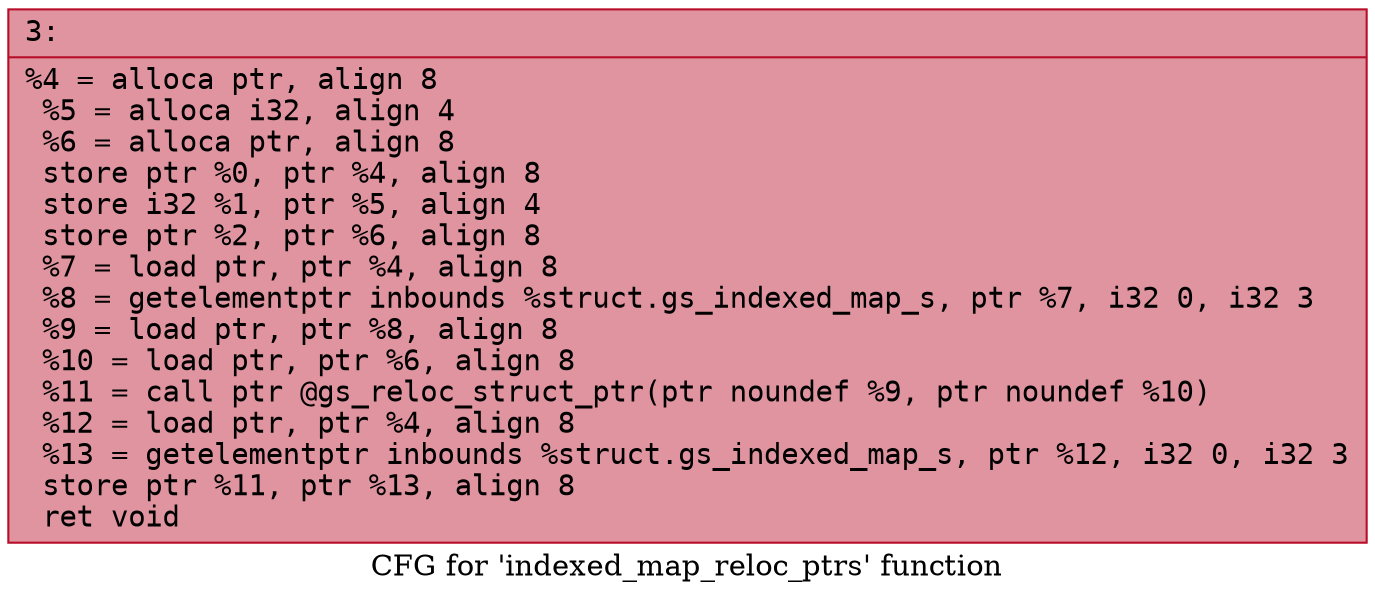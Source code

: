digraph "CFG for 'indexed_map_reloc_ptrs' function" {
	label="CFG for 'indexed_map_reloc_ptrs' function";

	Node0x600003885450 [shape=record,color="#b70d28ff", style=filled, fillcolor="#b70d2870" fontname="Courier",label="{3:\l|  %4 = alloca ptr, align 8\l  %5 = alloca i32, align 4\l  %6 = alloca ptr, align 8\l  store ptr %0, ptr %4, align 8\l  store i32 %1, ptr %5, align 4\l  store ptr %2, ptr %6, align 8\l  %7 = load ptr, ptr %4, align 8\l  %8 = getelementptr inbounds %struct.gs_indexed_map_s, ptr %7, i32 0, i32 3\l  %9 = load ptr, ptr %8, align 8\l  %10 = load ptr, ptr %6, align 8\l  %11 = call ptr @gs_reloc_struct_ptr(ptr noundef %9, ptr noundef %10)\l  %12 = load ptr, ptr %4, align 8\l  %13 = getelementptr inbounds %struct.gs_indexed_map_s, ptr %12, i32 0, i32 3\l  store ptr %11, ptr %13, align 8\l  ret void\l}"];
}
